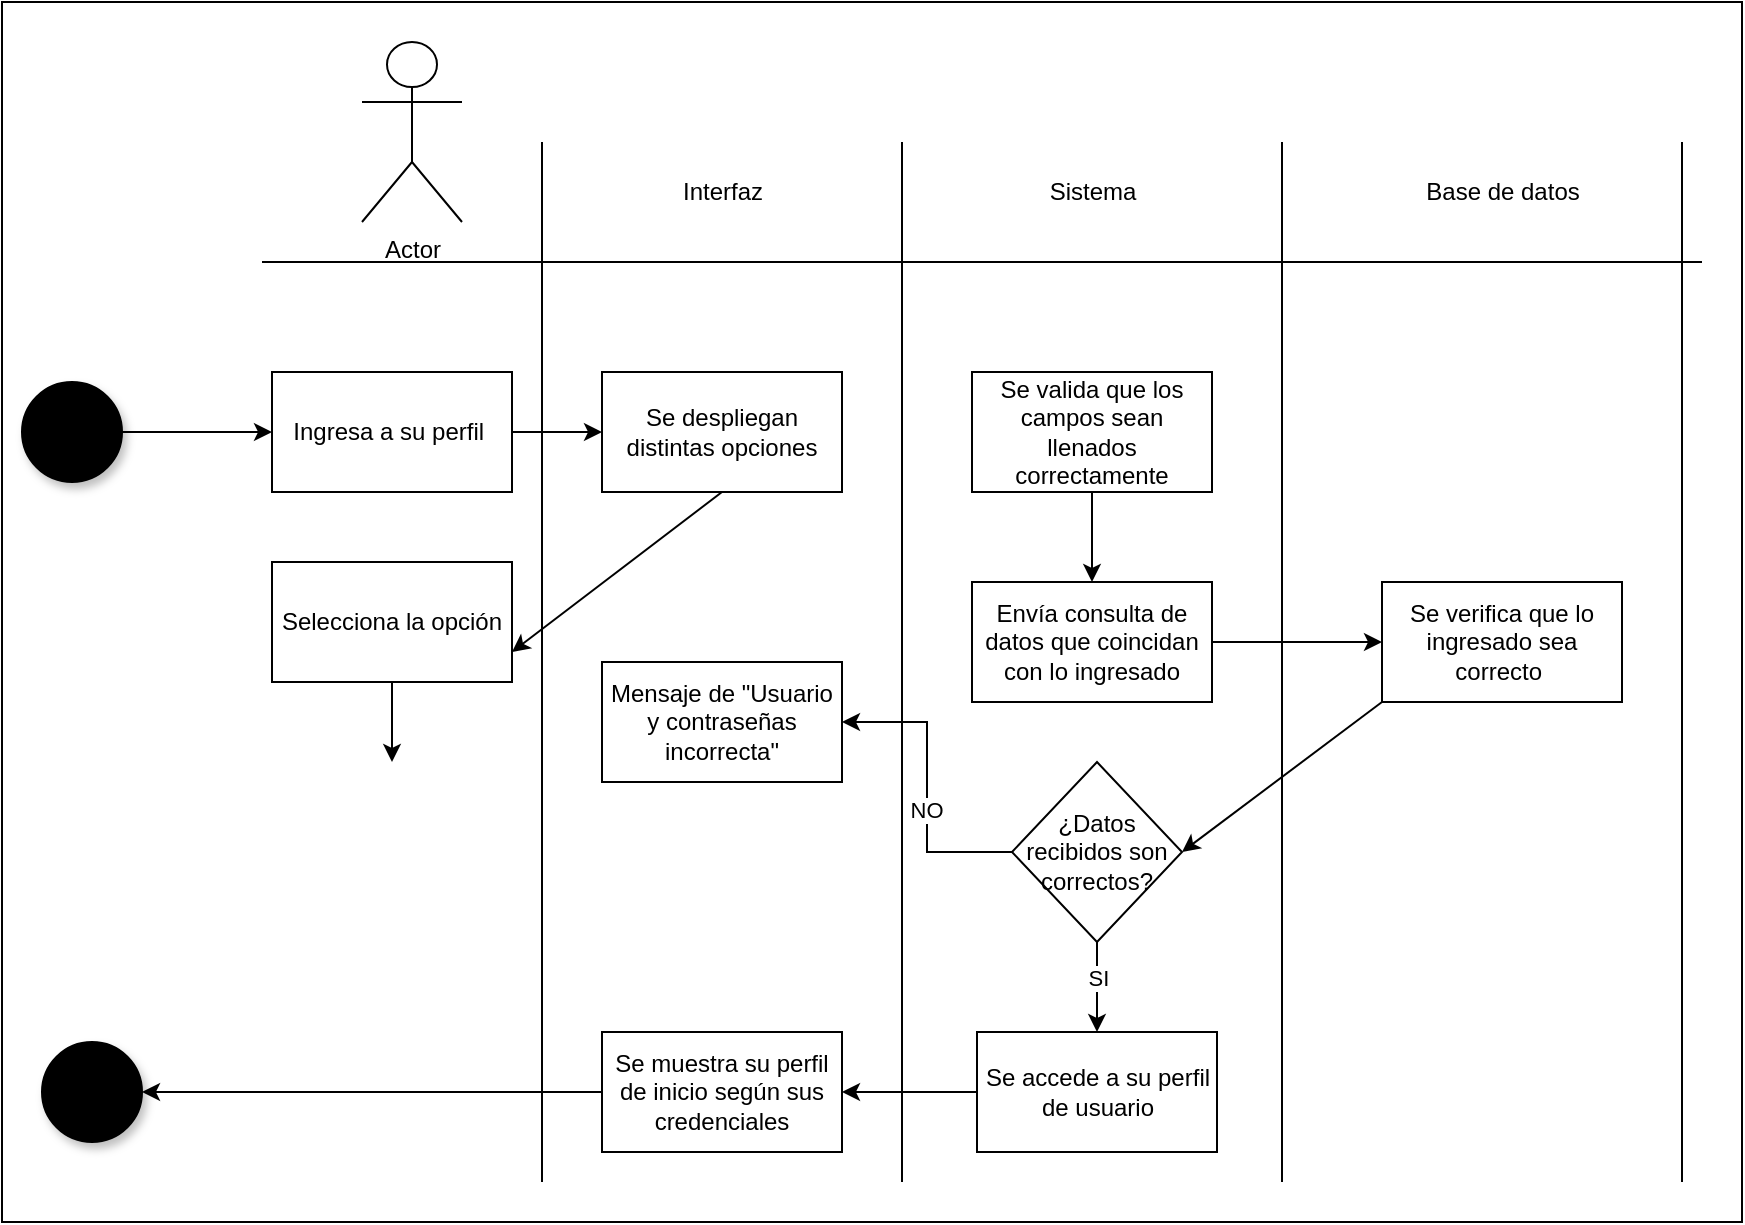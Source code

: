 <mxfile version="24.7.17">
  <diagram name="Página-1" id="8tVACQGiT_Ck90gxElXu">
    <mxGraphModel grid="1" page="1" gridSize="10" guides="1" tooltips="1" connect="1" arrows="1" fold="1" pageScale="1" pageWidth="827" pageHeight="1169" math="0" shadow="0">
      <root>
        <mxCell id="0" />
        <mxCell id="1" parent="0" />
        <mxCell id="J7_FojSra-1urUptKOzf-1" value="" style="whiteSpace=wrap;html=1;" vertex="1" parent="1">
          <mxGeometry x="230" y="-90" width="870" height="610" as="geometry" />
        </mxCell>
        <mxCell id="J7_FojSra-1urUptKOzf-2" value="" style="endArrow=none;html=1;rounded=0;" edge="1" parent="1">
          <mxGeometry width="50" height="50" relative="1" as="geometry">
            <mxPoint x="360" y="40" as="sourcePoint" />
            <mxPoint x="1080" y="40" as="targetPoint" />
          </mxGeometry>
        </mxCell>
        <mxCell id="J7_FojSra-1urUptKOzf-3" value="" style="endArrow=none;html=1;rounded=0;" edge="1" parent="1">
          <mxGeometry width="50" height="50" relative="1" as="geometry">
            <mxPoint x="500" y="-20" as="sourcePoint" />
            <mxPoint x="500" y="500" as="targetPoint" />
          </mxGeometry>
        </mxCell>
        <mxCell id="J7_FojSra-1urUptKOzf-4" value="" style="endArrow=none;html=1;rounded=0;" edge="1" parent="1">
          <mxGeometry width="50" height="50" relative="1" as="geometry">
            <mxPoint x="680" y="-20" as="sourcePoint" />
            <mxPoint x="680" y="500" as="targetPoint" />
          </mxGeometry>
        </mxCell>
        <mxCell id="J7_FojSra-1urUptKOzf-5" value="" style="endArrow=none;html=1;rounded=0;" edge="1" parent="1">
          <mxGeometry width="50" height="50" relative="1" as="geometry">
            <mxPoint x="870" y="-20" as="sourcePoint" />
            <mxPoint x="870" y="500" as="targetPoint" />
          </mxGeometry>
        </mxCell>
        <mxCell id="J7_FojSra-1urUptKOzf-6" value="" style="endArrow=none;html=1;rounded=0;" edge="1" parent="1">
          <mxGeometry width="50" height="50" relative="1" as="geometry">
            <mxPoint x="1070" y="-20" as="sourcePoint" />
            <mxPoint x="1070" y="500" as="targetPoint" />
          </mxGeometry>
        </mxCell>
        <mxCell id="J7_FojSra-1urUptKOzf-7" value="Actor" style="shape=umlActor;verticalLabelPosition=bottom;verticalAlign=top;html=1;outlineConnect=0;" vertex="1" parent="1">
          <mxGeometry x="410" y="-70" width="50" height="90" as="geometry" />
        </mxCell>
        <mxCell id="J7_FojSra-1urUptKOzf-8" value="Interfaz" style="text;html=1;align=center;verticalAlign=middle;resizable=0;points=[];autosize=1;strokeColor=none;fillColor=none;" vertex="1" parent="1">
          <mxGeometry x="560" y="-10" width="60" height="30" as="geometry" />
        </mxCell>
        <mxCell id="J7_FojSra-1urUptKOzf-9" value="Sistema" style="text;html=1;align=center;verticalAlign=middle;resizable=0;points=[];autosize=1;strokeColor=none;fillColor=none;" vertex="1" parent="1">
          <mxGeometry x="740" y="-10" width="70" height="30" as="geometry" />
        </mxCell>
        <mxCell id="J7_FojSra-1urUptKOzf-10" value="Base de datos" style="text;html=1;align=center;verticalAlign=middle;resizable=0;points=[];autosize=1;strokeColor=none;fillColor=none;" vertex="1" parent="1">
          <mxGeometry x="930" y="-10" width="100" height="30" as="geometry" />
        </mxCell>
        <mxCell id="J7_FojSra-1urUptKOzf-11" value="" style="points=[[0.145,0.145,0],[0.5,0,0],[0.855,0.145,0],[1,0.5,0],[0.855,0.855,0],[0.5,1,0],[0.145,0.855,0],[0,0.5,0]];shape=mxgraph.bpmn.event;html=1;verticalLabelPosition=bottom;labelBackgroundColor=#ffffff;verticalAlign=top;align=center;perimeter=ellipsePerimeter;outlineConnect=0;aspect=fixed;outline=standard;symbol=general;shadow=1;strokeColor=default;fontFamily=Helvetica;fontSize=12;fontColor=default;fillColor=#000000;" vertex="1" parent="1">
          <mxGeometry x="250" y="430" width="50" height="50" as="geometry" />
        </mxCell>
        <mxCell id="J7_FojSra-1urUptKOzf-12" value="" style="edgeStyle=orthogonalEdgeStyle;rounded=0;orthogonalLoop=1;jettySize=auto;html=1;" edge="1" parent="1" source="J7_FojSra-1urUptKOzf-13" target="J7_FojSra-1urUptKOzf-15">
          <mxGeometry relative="1" as="geometry" />
        </mxCell>
        <mxCell id="J7_FojSra-1urUptKOzf-13" value="Ingresa a su perfil&amp;nbsp;" style="rounded=0;whiteSpace=wrap;html=1;" vertex="1" parent="1">
          <mxGeometry x="365" y="95" width="120" height="60" as="geometry" />
        </mxCell>
        <mxCell id="J7_FojSra-1urUptKOzf-14" style="rounded=0;orthogonalLoop=1;jettySize=auto;html=1;exitX=0.5;exitY=1;exitDx=0;exitDy=0;entryX=1;entryY=0.75;entryDx=0;entryDy=0;" edge="1" parent="1" source="J7_FojSra-1urUptKOzf-15" target="J7_FojSra-1urUptKOzf-38">
          <mxGeometry relative="1" as="geometry" />
        </mxCell>
        <mxCell id="J7_FojSra-1urUptKOzf-15" value="Se despliegan distintas opciones" style="rounded=0;whiteSpace=wrap;html=1;" vertex="1" parent="1">
          <mxGeometry x="530" y="95" width="120" height="60" as="geometry" />
        </mxCell>
        <mxCell id="J7_FojSra-1urUptKOzf-16" style="edgeStyle=orthogonalEdgeStyle;rounded=0;orthogonalLoop=1;jettySize=auto;html=1;exitX=1;exitY=0.5;exitDx=0;exitDy=0;exitPerimeter=0;entryX=0;entryY=0.5;entryDx=0;entryDy=0;" edge="1" parent="1" source="J7_FojSra-1urUptKOzf-17" target="J7_FojSra-1urUptKOzf-13">
          <mxGeometry relative="1" as="geometry" />
        </mxCell>
        <mxCell id="J7_FojSra-1urUptKOzf-17" value="" style="points=[[0.145,0.145,0],[0.5,0,0],[0.855,0.145,0],[1,0.5,0],[0.855,0.855,0],[0.5,1,0],[0.145,0.855,0],[0,0.5,0]];shape=mxgraph.bpmn.event;html=1;verticalLabelPosition=bottom;labelBackgroundColor=#ffffff;verticalAlign=top;align=center;perimeter=ellipsePerimeter;outlineConnect=0;aspect=fixed;outline=standard;symbol=general;shadow=1;strokeColor=default;fontFamily=Helvetica;fontSize=12;fontColor=default;fillColor=#000000;" vertex="1" parent="1">
          <mxGeometry x="240" y="100" width="50" height="50" as="geometry" />
        </mxCell>
        <mxCell id="J7_FojSra-1urUptKOzf-20" style="rounded=0;orthogonalLoop=1;jettySize=auto;html=1;entryX=0;entryY=0.5;entryDx=0;entryDy=0;" edge="1" parent="1" source="J7_FojSra-1urUptKOzf-21" target="J7_FojSra-1urUptKOzf-25">
          <mxGeometry relative="1" as="geometry" />
        </mxCell>
        <mxCell id="J7_FojSra-1urUptKOzf-21" value="Envía consulta de datos que coincidan con lo ingresado" style="rounded=0;whiteSpace=wrap;html=1;" vertex="1" parent="1">
          <mxGeometry x="715" y="200" width="120" height="60" as="geometry" />
        </mxCell>
        <mxCell id="J7_FojSra-1urUptKOzf-22" value="" style="edgeStyle=orthogonalEdgeStyle;rounded=0;orthogonalLoop=1;jettySize=auto;html=1;" edge="1" parent="1" source="J7_FojSra-1urUptKOzf-23" target="J7_FojSra-1urUptKOzf-21">
          <mxGeometry relative="1" as="geometry" />
        </mxCell>
        <mxCell id="J7_FojSra-1urUptKOzf-23" value="Se valida que los campos sean llenados correctamente" style="rounded=0;whiteSpace=wrap;html=1;" vertex="1" parent="1">
          <mxGeometry x="715" y="95" width="120" height="60" as="geometry" />
        </mxCell>
        <mxCell id="J7_FojSra-1urUptKOzf-24" style="rounded=0;orthogonalLoop=1;jettySize=auto;html=1;exitX=0;exitY=1;exitDx=0;exitDy=0;entryX=1;entryY=0.5;entryDx=0;entryDy=0;" edge="1" parent="1" source="J7_FojSra-1urUptKOzf-25" target="J7_FojSra-1urUptKOzf-32">
          <mxGeometry relative="1" as="geometry" />
        </mxCell>
        <mxCell id="J7_FojSra-1urUptKOzf-25" value="Se verifica que lo ingresado sea correcto&amp;nbsp;" style="rounded=0;whiteSpace=wrap;html=1;" vertex="1" parent="1">
          <mxGeometry x="920" y="200" width="120" height="60" as="geometry" />
        </mxCell>
        <mxCell id="J7_FojSra-1urUptKOzf-26" style="edgeStyle=orthogonalEdgeStyle;rounded=0;orthogonalLoop=1;jettySize=auto;html=1;exitX=0;exitY=0.5;exitDx=0;exitDy=0;entryX=1;entryY=0.5;entryDx=0;entryDy=0;" edge="1" parent="1" source="J7_FojSra-1urUptKOzf-27" target="J7_FojSra-1urUptKOzf-36">
          <mxGeometry relative="1" as="geometry" />
        </mxCell>
        <mxCell id="J7_FojSra-1urUptKOzf-27" value="Se accede a su perfil de usuario" style="rounded=0;whiteSpace=wrap;html=1;" vertex="1" parent="1">
          <mxGeometry x="717.5" y="425" width="120" height="60" as="geometry" />
        </mxCell>
        <mxCell id="J7_FojSra-1urUptKOzf-28" style="edgeStyle=orthogonalEdgeStyle;rounded=0;orthogonalLoop=1;jettySize=auto;html=1;exitX=0;exitY=0.5;exitDx=0;exitDy=0;entryX=1;entryY=0.5;entryDx=0;entryDy=0;" edge="1" parent="1" source="J7_FojSra-1urUptKOzf-32" target="J7_FojSra-1urUptKOzf-34">
          <mxGeometry relative="1" as="geometry" />
        </mxCell>
        <mxCell id="J7_FojSra-1urUptKOzf-29" value="NO" style="edgeLabel;html=1;align=center;verticalAlign=middle;resizable=0;points=[];" connectable="0" vertex="1" parent="J7_FojSra-1urUptKOzf-28">
          <mxGeometry x="-0.153" y="1" relative="1" as="geometry">
            <mxPoint as="offset" />
          </mxGeometry>
        </mxCell>
        <mxCell id="J7_FojSra-1urUptKOzf-30" style="edgeStyle=orthogonalEdgeStyle;rounded=0;orthogonalLoop=1;jettySize=auto;html=1;exitX=0.5;exitY=1;exitDx=0;exitDy=0;entryX=0.5;entryY=0;entryDx=0;entryDy=0;" edge="1" parent="1" source="J7_FojSra-1urUptKOzf-32" target="J7_FojSra-1urUptKOzf-27">
          <mxGeometry relative="1" as="geometry" />
        </mxCell>
        <mxCell id="J7_FojSra-1urUptKOzf-31" value="SI" style="edgeLabel;html=1;align=center;verticalAlign=middle;resizable=0;points=[];" connectable="0" vertex="1" parent="J7_FojSra-1urUptKOzf-30">
          <mxGeometry x="-0.2" relative="1" as="geometry">
            <mxPoint as="offset" />
          </mxGeometry>
        </mxCell>
        <mxCell id="J7_FojSra-1urUptKOzf-32" value="¿Datos recibidos son correctos?" style="rhombus;whiteSpace=wrap;html=1;" vertex="1" parent="1">
          <mxGeometry x="735" y="290" width="85" height="90" as="geometry" />
        </mxCell>
        <mxCell id="J7_FojSra-1urUptKOzf-34" value="Mensaje de &quot;Usuario y contraseñas incorrecta&quot;" style="rounded=0;whiteSpace=wrap;html=1;" vertex="1" parent="1">
          <mxGeometry x="530" y="240" width="120" height="60" as="geometry" />
        </mxCell>
        <mxCell id="J7_FojSra-1urUptKOzf-35" style="edgeStyle=orthogonalEdgeStyle;rounded=0;orthogonalLoop=1;jettySize=auto;html=1;exitX=0;exitY=0.5;exitDx=0;exitDy=0;" edge="1" parent="1" source="J7_FojSra-1urUptKOzf-36" target="J7_FojSra-1urUptKOzf-11">
          <mxGeometry relative="1" as="geometry" />
        </mxCell>
        <mxCell id="J7_FojSra-1urUptKOzf-36" value="Se muestra su perfil de inicio según sus credenciales" style="rounded=0;whiteSpace=wrap;html=1;" vertex="1" parent="1">
          <mxGeometry x="530" y="425" width="120" height="60" as="geometry" />
        </mxCell>
        <mxCell id="J7_FojSra-1urUptKOzf-37" style="edgeStyle=orthogonalEdgeStyle;rounded=0;orthogonalLoop=1;jettySize=auto;html=1;exitX=0.5;exitY=1;exitDx=0;exitDy=0;" edge="1" parent="1" source="J7_FojSra-1urUptKOzf-38">
          <mxGeometry relative="1" as="geometry">
            <mxPoint x="425.0" y="290" as="targetPoint" />
          </mxGeometry>
        </mxCell>
        <mxCell id="J7_FojSra-1urUptKOzf-38" value="Selecciona la opción" style="rounded=0;whiteSpace=wrap;html=1;" vertex="1" parent="1">
          <mxGeometry x="365" y="190" width="120" height="60" as="geometry" />
        </mxCell>
      </root>
    </mxGraphModel>
  </diagram>
</mxfile>

